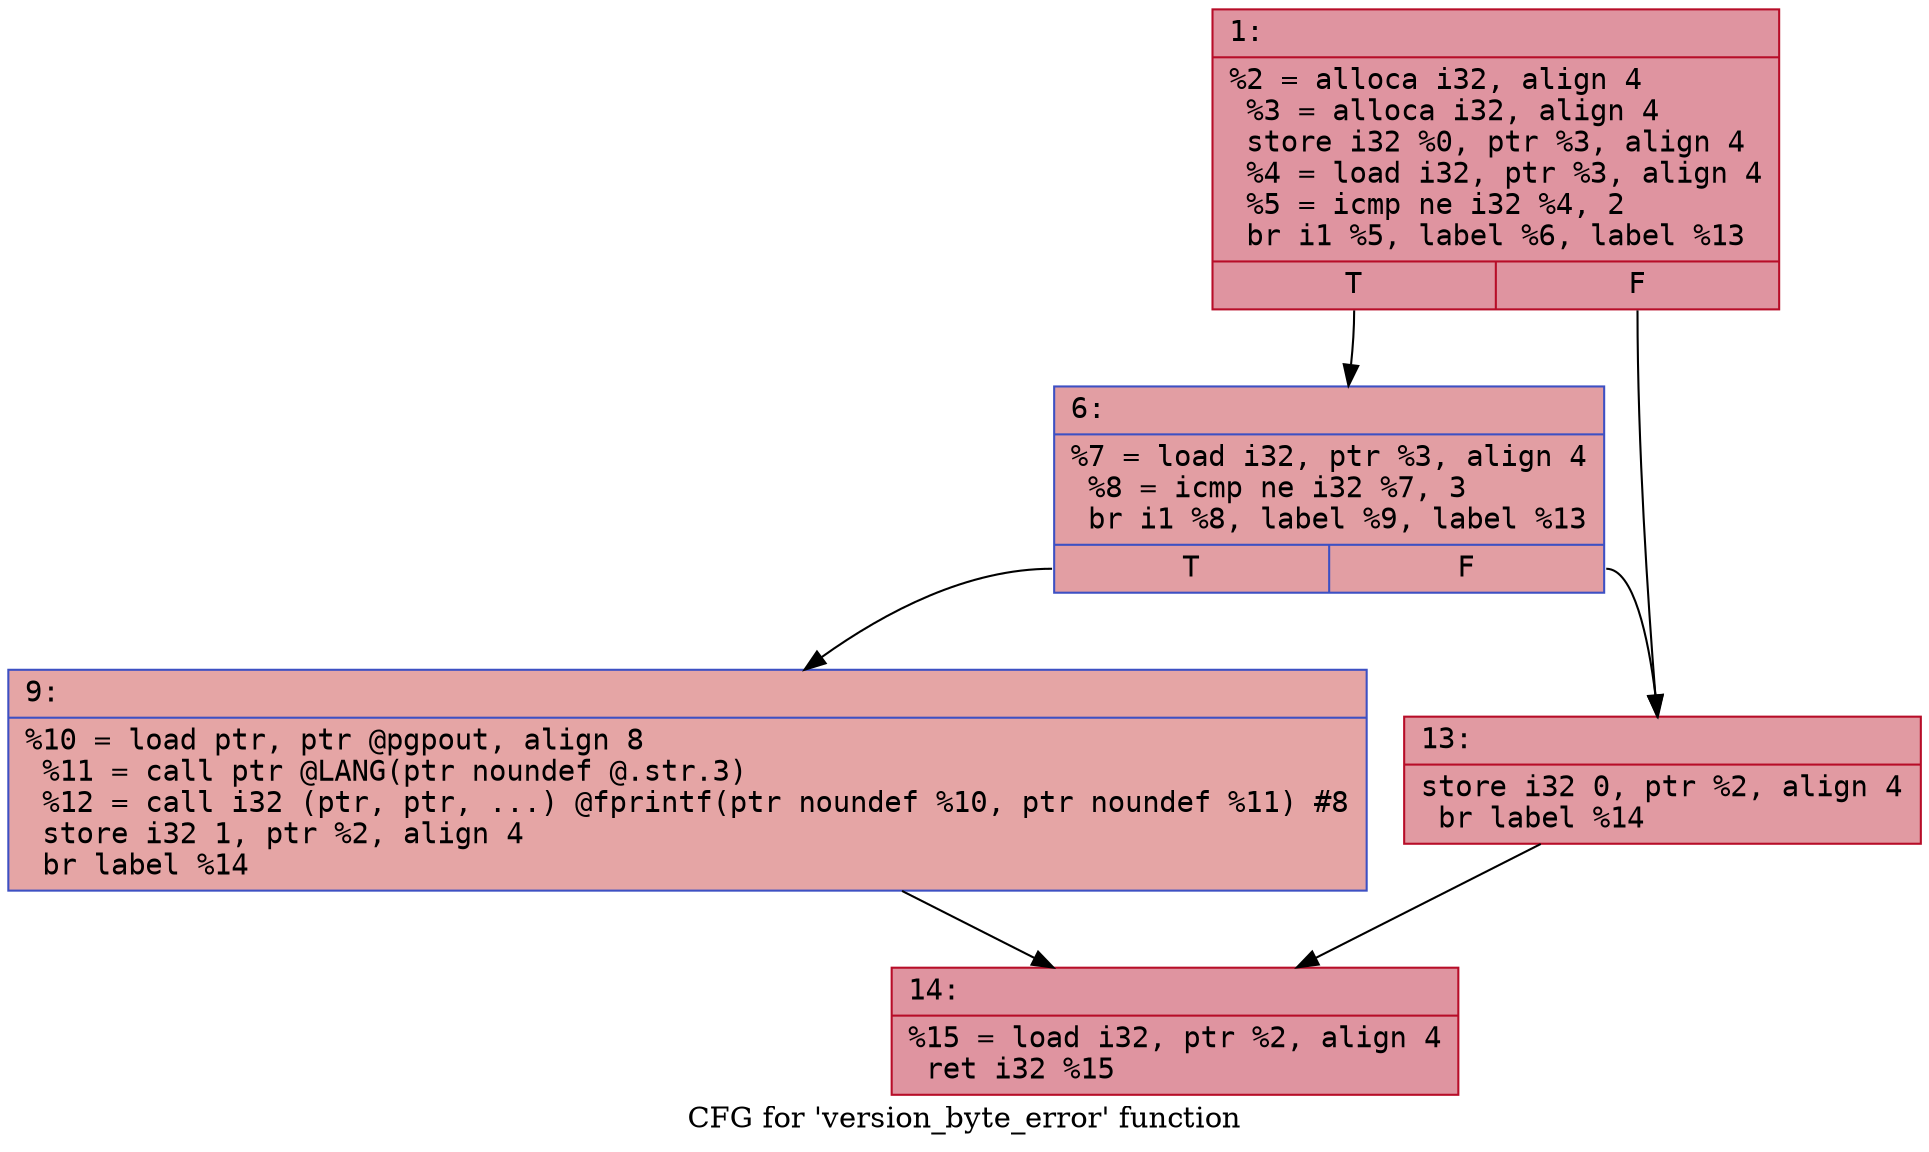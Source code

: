 digraph "CFG for 'version_byte_error' function" {
	label="CFG for 'version_byte_error' function";

	Node0x6000002bbde0 [shape=record,color="#b70d28ff", style=filled, fillcolor="#b70d2870" fontname="Courier",label="{1:\l|  %2 = alloca i32, align 4\l  %3 = alloca i32, align 4\l  store i32 %0, ptr %3, align 4\l  %4 = load i32, ptr %3, align 4\l  %5 = icmp ne i32 %4, 2\l  br i1 %5, label %6, label %13\l|{<s0>T|<s1>F}}"];
	Node0x6000002bbde0:s0 -> Node0x6000002bbe30[tooltip="1 -> 6\nProbability 50.00%" ];
	Node0x6000002bbde0:s1 -> Node0x6000002bbed0[tooltip="1 -> 13\nProbability 50.00%" ];
	Node0x6000002bbe30 [shape=record,color="#3d50c3ff", style=filled, fillcolor="#be242e70" fontname="Courier",label="{6:\l|  %7 = load i32, ptr %3, align 4\l  %8 = icmp ne i32 %7, 3\l  br i1 %8, label %9, label %13\l|{<s0>T|<s1>F}}"];
	Node0x6000002bbe30:s0 -> Node0x6000002bbe80[tooltip="6 -> 9\nProbability 50.00%" ];
	Node0x6000002bbe30:s1 -> Node0x6000002bbed0[tooltip="6 -> 13\nProbability 50.00%" ];
	Node0x6000002bbe80 [shape=record,color="#3d50c3ff", style=filled, fillcolor="#c5333470" fontname="Courier",label="{9:\l|  %10 = load ptr, ptr @pgpout, align 8\l  %11 = call ptr @LANG(ptr noundef @.str.3)\l  %12 = call i32 (ptr, ptr, ...) @fprintf(ptr noundef %10, ptr noundef %11) #8\l  store i32 1, ptr %2, align 4\l  br label %14\l}"];
	Node0x6000002bbe80 -> Node0x6000002bbf20[tooltip="9 -> 14\nProbability 100.00%" ];
	Node0x6000002bbed0 [shape=record,color="#b70d28ff", style=filled, fillcolor="#bb1b2c70" fontname="Courier",label="{13:\l|  store i32 0, ptr %2, align 4\l  br label %14\l}"];
	Node0x6000002bbed0 -> Node0x6000002bbf20[tooltip="13 -> 14\nProbability 100.00%" ];
	Node0x6000002bbf20 [shape=record,color="#b70d28ff", style=filled, fillcolor="#b70d2870" fontname="Courier",label="{14:\l|  %15 = load i32, ptr %2, align 4\l  ret i32 %15\l}"];
}
